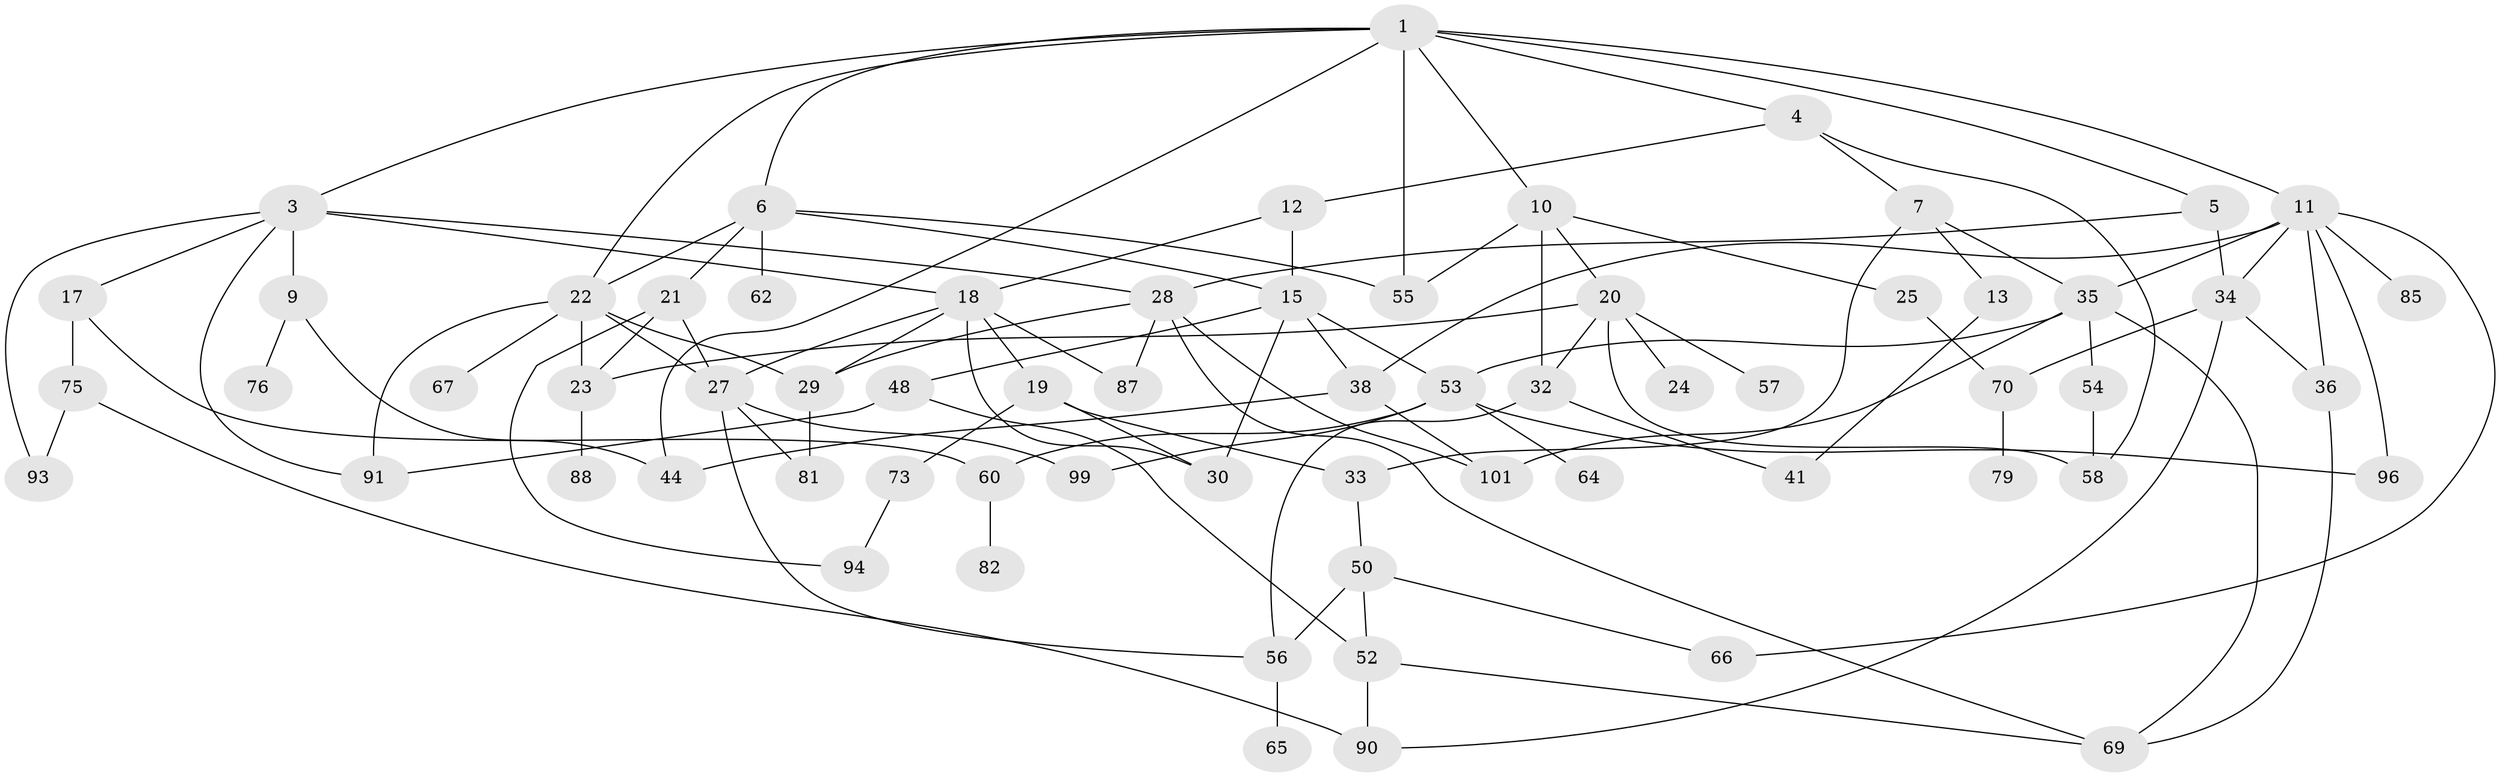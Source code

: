// original degree distribution, {6: 0.0594059405940594, 5: 0.0594059405940594, 4: 0.1485148514851485, 3: 0.2871287128712871, 2: 0.25742574257425743, 7: 0.019801980198019802, 1: 0.16831683168316833}
// Generated by graph-tools (version 1.1) at 2025/41/03/06/25 10:41:30]
// undirected, 66 vertices, 112 edges
graph export_dot {
graph [start="1"]
  node [color=gray90,style=filled];
  1 [super="+2"];
  3 [super="+14"];
  4 [super="+8"];
  5;
  6 [super="+16"];
  7;
  9 [super="+78"];
  10;
  11 [super="+59"];
  12 [super="+63"];
  13 [super="+31"];
  15;
  17 [super="+43"];
  18 [super="+77"];
  19;
  20 [super="+47"];
  21 [super="+97"];
  22 [super="+37"];
  23 [super="+26"];
  24;
  25 [super="+86"];
  27 [super="+42"];
  28 [super="+40"];
  29;
  30 [super="+39"];
  32 [super="+49"];
  33 [super="+89"];
  34 [super="+98"];
  35 [super="+45"];
  36;
  38 [super="+95"];
  41;
  44 [super="+46"];
  48 [super="+68"];
  50 [super="+51"];
  52 [super="+74"];
  53 [super="+83"];
  54;
  55;
  56 [super="+61"];
  57;
  58 [super="+92"];
  60;
  62;
  64 [super="+80"];
  65;
  66 [super="+72"];
  67;
  69;
  70 [super="+71"];
  73 [super="+100"];
  75 [super="+84"];
  76;
  79;
  81;
  82;
  85;
  87;
  88;
  90;
  91;
  93;
  94;
  96;
  99;
  101;
  1 -- 3;
  1 -- 5;
  1 -- 6;
  1 -- 44;
  1 -- 4;
  1 -- 55;
  1 -- 10;
  1 -- 11;
  1 -- 22;
  3 -- 9;
  3 -- 17;
  3 -- 91;
  3 -- 28;
  3 -- 93;
  3 -- 18;
  4 -- 7;
  4 -- 58;
  4 -- 12;
  5 -- 34;
  5 -- 28;
  6 -- 21;
  6 -- 62;
  6 -- 22;
  6 -- 55;
  6 -- 15;
  7 -- 13;
  7 -- 35;
  7 -- 33;
  9 -- 76;
  9 -- 44;
  10 -- 20;
  10 -- 25;
  10 -- 55;
  10 -- 32;
  11 -- 66;
  11 -- 96;
  11 -- 35;
  11 -- 34;
  11 -- 36;
  11 -- 85;
  11 -- 38;
  12 -- 15;
  12 -- 18;
  13 -- 41;
  15 -- 30;
  15 -- 38;
  15 -- 48;
  15 -- 53;
  17 -- 60;
  17 -- 75;
  18 -- 19;
  18 -- 30;
  18 -- 87;
  18 -- 27;
  18 -- 29;
  19 -- 33;
  19 -- 73;
  19 -- 30;
  20 -- 23;
  20 -- 24;
  20 -- 32;
  20 -- 57;
  20 -- 58;
  21 -- 23;
  21 -- 27;
  21 -- 94;
  22 -- 27;
  22 -- 67;
  22 -- 29;
  22 -- 23;
  22 -- 91;
  23 -- 88;
  25 -- 70;
  27 -- 99;
  27 -- 81;
  27 -- 56;
  28 -- 29;
  28 -- 101;
  28 -- 87;
  28 -- 69;
  29 -- 81;
  32 -- 41;
  32 -- 56;
  33 -- 50;
  34 -- 36;
  34 -- 70;
  34 -- 90;
  35 -- 53;
  35 -- 69;
  35 -- 101;
  35 -- 54;
  36 -- 69;
  38 -- 101;
  38 -- 44;
  48 -- 91;
  48 -- 52;
  50 -- 56;
  50 -- 52;
  50 -- 66;
  52 -- 69;
  52 -- 90;
  53 -- 64 [weight=2];
  53 -- 96;
  53 -- 99;
  53 -- 60;
  54 -- 58;
  56 -- 65;
  60 -- 82;
  70 -- 79;
  73 -- 94;
  75 -- 90;
  75 -- 93;
}
